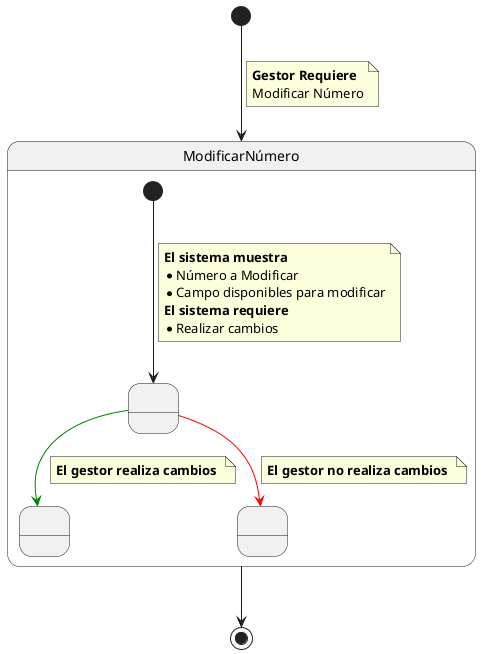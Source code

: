 @startuml Detalle Caso de Uso Modificar Número

State ModificarNúmero {

    State  " " as vacio  
    State  " " as vacio2  
    State  " " as vacio3 

    [*] ---> vacio
    note on link
        **El sistema muestra **
        *Número a Modificar
        *Campo disponibles para modificar
        **El sistema requiere **
        * Realizar cambios
    end note

    vacio -[#Green]-> vacio2
    note on link
        **El gestor realiza cambios **
    end note

    vacio -[#Red]-> vacio3
    note on link
        **El gestor no realiza cambios **
    end note


}

[*] --> ModificarNúmero
note on link
    **Gestor Requiere **
    Modificar Número
end note

ModificarNúmero --> [*]

@enduml